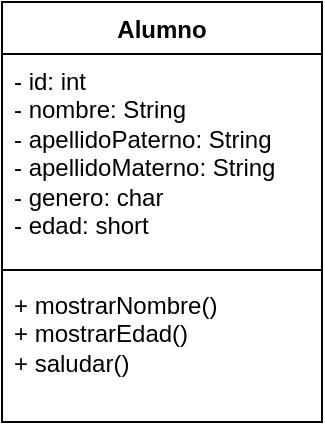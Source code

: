 <mxfile version="24.7.8">
  <diagram name="Página-1" id="7GMExZxFeLy46RG7cjO0">
    <mxGraphModel dx="942" dy="467" grid="1" gridSize="10" guides="1" tooltips="1" connect="1" arrows="1" fold="1" page="1" pageScale="1" pageWidth="827" pageHeight="1169" math="0" shadow="0">
      <root>
        <mxCell id="0" />
        <mxCell id="1" parent="0" />
        <mxCell id="TRp7uR1vHoUWQ3jhHhIa-1" value="Alumno" style="swimlane;fontStyle=1;align=center;verticalAlign=top;childLayout=stackLayout;horizontal=1;startSize=26;horizontalStack=0;resizeParent=1;resizeParentMax=0;resizeLast=0;collapsible=1;marginBottom=0;whiteSpace=wrap;html=1;" vertex="1" parent="1">
          <mxGeometry x="300" y="100" width="160" height="210" as="geometry" />
        </mxCell>
        <mxCell id="TRp7uR1vHoUWQ3jhHhIa-2" value="- id: int&lt;div&gt;- nombre: String&lt;/div&gt;&lt;div&gt;- apellidoPaterno: String&lt;/div&gt;&lt;div&gt;- apellidoMaterno: String&lt;/div&gt;&lt;div&gt;- genero: char&lt;/div&gt;&lt;div&gt;- edad: short&lt;br&gt;&lt;div&gt;&lt;br&gt;&lt;/div&gt;&lt;/div&gt;" style="text;strokeColor=none;fillColor=none;align=left;verticalAlign=top;spacingLeft=4;spacingRight=4;overflow=hidden;rotatable=0;points=[[0,0.5],[1,0.5]];portConstraint=eastwest;whiteSpace=wrap;html=1;" vertex="1" parent="TRp7uR1vHoUWQ3jhHhIa-1">
          <mxGeometry y="26" width="160" height="104" as="geometry" />
        </mxCell>
        <mxCell id="TRp7uR1vHoUWQ3jhHhIa-3" value="" style="line;strokeWidth=1;fillColor=none;align=left;verticalAlign=middle;spacingTop=-1;spacingLeft=3;spacingRight=3;rotatable=0;labelPosition=right;points=[];portConstraint=eastwest;strokeColor=inherit;" vertex="1" parent="TRp7uR1vHoUWQ3jhHhIa-1">
          <mxGeometry y="130" width="160" height="8" as="geometry" />
        </mxCell>
        <mxCell id="TRp7uR1vHoUWQ3jhHhIa-4" value="+ mostrarNombre()&lt;div&gt;+ mostrarEdad()&lt;/div&gt;&lt;div&gt;+ saludar()&lt;/div&gt;" style="text;strokeColor=none;fillColor=none;align=left;verticalAlign=top;spacingLeft=4;spacingRight=4;overflow=hidden;rotatable=0;points=[[0,0.5],[1,0.5]];portConstraint=eastwest;whiteSpace=wrap;html=1;" vertex="1" parent="TRp7uR1vHoUWQ3jhHhIa-1">
          <mxGeometry y="138" width="160" height="72" as="geometry" />
        </mxCell>
      </root>
    </mxGraphModel>
  </diagram>
</mxfile>
